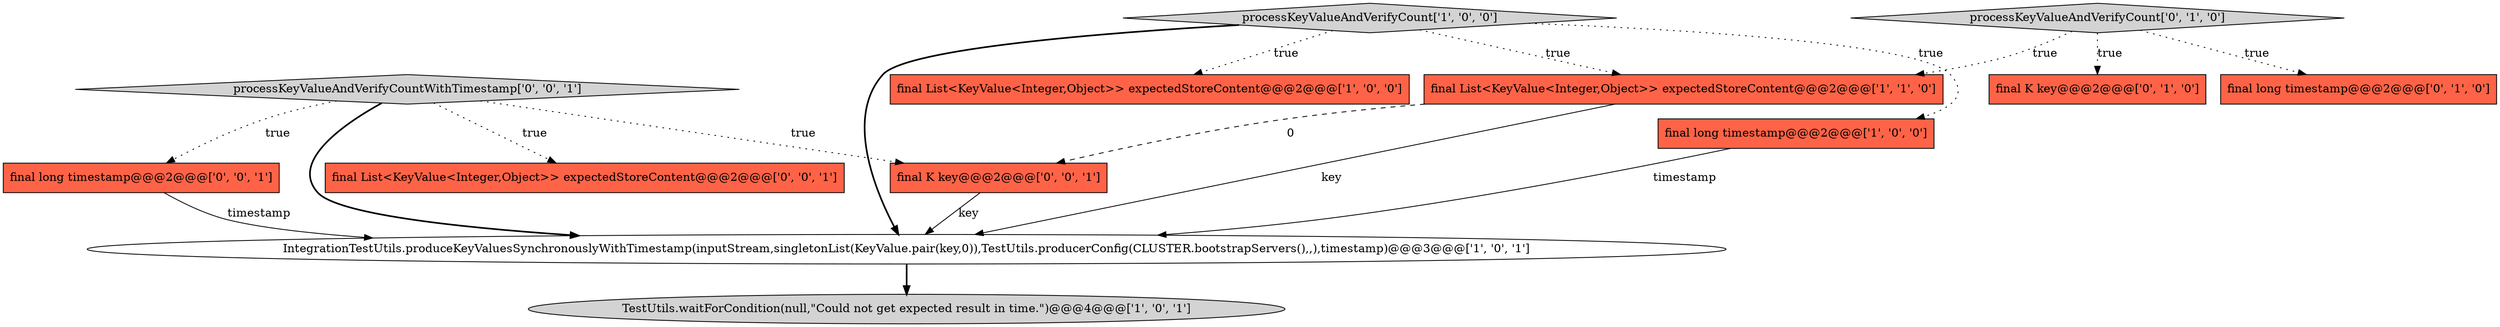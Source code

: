 digraph {
10 [style = filled, label = "final long timestamp@@@2@@@['0', '0', '1']", fillcolor = tomato, shape = box image = "AAA0AAABBB3BBB"];
1 [style = filled, label = "final List<KeyValue<Integer,Object>> expectedStoreContent@@@2@@@['1', '0', '0']", fillcolor = tomato, shape = box image = "AAA0AAABBB1BBB"];
5 [style = filled, label = "IntegrationTestUtils.produceKeyValuesSynchronouslyWithTimestamp(inputStream,singletonList(KeyValue.pair(key,0)),TestUtils.producerConfig(CLUSTER.bootstrapServers(),,),timestamp)@@@3@@@['1', '0', '1']", fillcolor = white, shape = ellipse image = "AAA0AAABBB1BBB"];
9 [style = filled, label = "processKeyValueAndVerifyCountWithTimestamp['0', '0', '1']", fillcolor = lightgray, shape = diamond image = "AAA0AAABBB3BBB"];
4 [style = filled, label = "final List<KeyValue<Integer,Object>> expectedStoreContent@@@2@@@['1', '1', '0']", fillcolor = tomato, shape = box image = "AAA0AAABBB1BBB"];
3 [style = filled, label = "final long timestamp@@@2@@@['1', '0', '0']", fillcolor = tomato, shape = box image = "AAA0AAABBB1BBB"];
2 [style = filled, label = "TestUtils.waitForCondition(null,\"Could not get expected result in time.\")@@@4@@@['1', '0', '1']", fillcolor = lightgray, shape = ellipse image = "AAA0AAABBB1BBB"];
11 [style = filled, label = "final List<KeyValue<Integer,Object>> expectedStoreContent@@@2@@@['0', '0', '1']", fillcolor = tomato, shape = box image = "AAA0AAABBB3BBB"];
0 [style = filled, label = "processKeyValueAndVerifyCount['1', '0', '0']", fillcolor = lightgray, shape = diamond image = "AAA0AAABBB1BBB"];
6 [style = filled, label = "final K key@@@2@@@['0', '1', '0']", fillcolor = tomato, shape = box image = "AAA0AAABBB2BBB"];
7 [style = filled, label = "processKeyValueAndVerifyCount['0', '1', '0']", fillcolor = lightgray, shape = diamond image = "AAA0AAABBB2BBB"];
8 [style = filled, label = "final long timestamp@@@2@@@['0', '1', '0']", fillcolor = tomato, shape = box image = "AAA0AAABBB2BBB"];
12 [style = filled, label = "final K key@@@2@@@['0', '0', '1']", fillcolor = tomato, shape = box image = "AAA0AAABBB3BBB"];
9->5 [style = bold, label=""];
7->6 [style = dotted, label="true"];
5->2 [style = bold, label=""];
9->12 [style = dotted, label="true"];
0->3 [style = dotted, label="true"];
4->12 [style = dashed, label="0"];
10->5 [style = solid, label="timestamp"];
7->8 [style = dotted, label="true"];
4->5 [style = solid, label="key"];
9->10 [style = dotted, label="true"];
0->4 [style = dotted, label="true"];
3->5 [style = solid, label="timestamp"];
12->5 [style = solid, label="key"];
7->4 [style = dotted, label="true"];
9->11 [style = dotted, label="true"];
0->5 [style = bold, label=""];
0->1 [style = dotted, label="true"];
}
